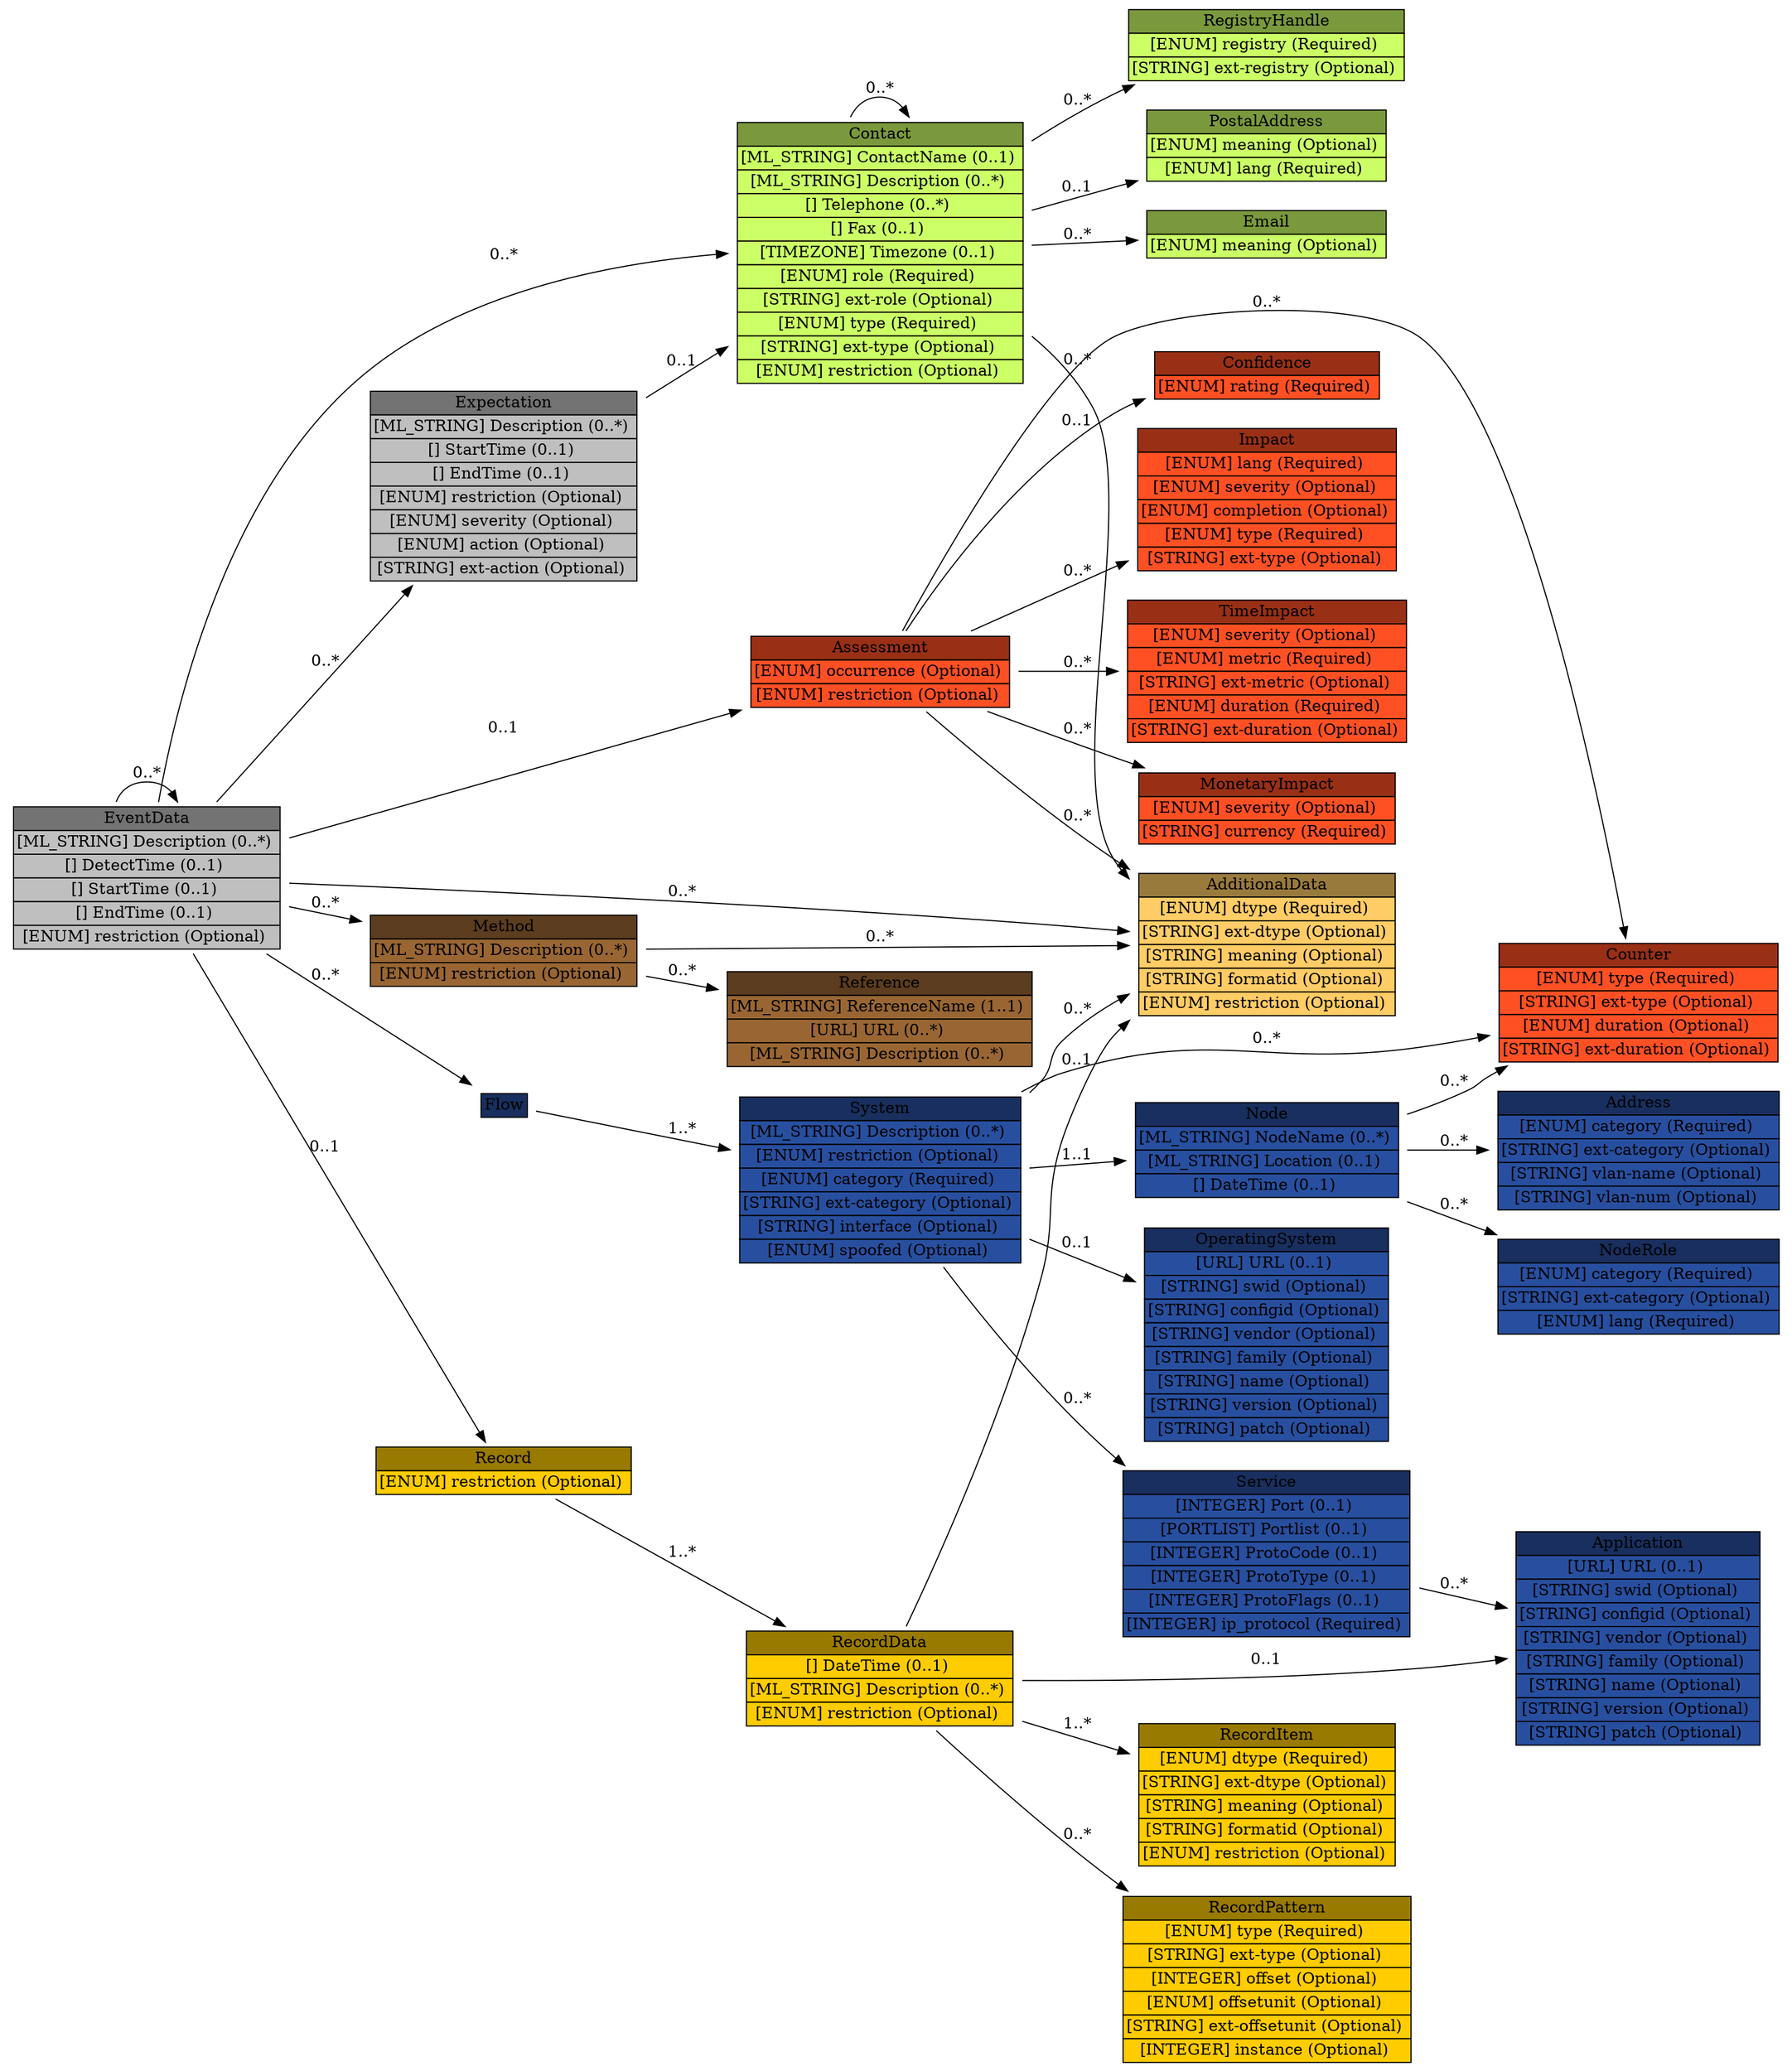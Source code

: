 digraph EventData {
	graph [rankdir=LR];
	node [label="\N"];
	graph [bb="0,0,1542,1762"];
	EventData [label=<<table BORDER="0" CELLBORDER="1" CELLSPACING="0"> <tr > <td BGCOLOR="#737373" HREF="#" TITLE="The EventData class describes a particular event of the incident for a given set of hosts or networks. This description includes the systems from which the activity originated and those targeted, an assessment of the techniques used by the intruder, the impact of the activity on the organization, and any forensic evidence discovered. ">EventData</td> </tr>" %<tr><td BGCOLOR="#bfbfbf" HREF="#" TITLE="A free-form textual description of the event.">[ML_STRING] Description (0..*) </td></tr>%<tr><td BGCOLOR="#bfbfbf" HREF="#" TITLE="The time the event was detected.">[] DetectTime (0..1) </td></tr>%<tr><td BGCOLOR="#bfbfbf" HREF="#" TITLE="The time the event started.">[] StartTime (0..1) </td></tr>%<tr><td BGCOLOR="#bfbfbf" HREF="#" TITLE="The time the event ended.">[] EndTime (0..1) </td></tr>%<tr><td BGCOLOR="#bfbfbf" HREF="#" TITLE="This attribute is defined in Section 3.2.">[ENUM] restriction (Optional) </td></tr>%</table>>, shape=plaintext, pos="122,1014", width="3.3611", height="1.7917"];
	Contact [label=<<table BORDER="0" CELLBORDER="1" CELLSPACING="0"> <tr > <td BGCOLOR="#7a993d" HREF="#" TITLE="The Contact class describes contact information for organizations and personnel involved in the incident. This class allows for the naming of the involved party, specifying contact information for them, and identifying their role in the incident. ">Contact</td> </tr>" %<tr><td BGCOLOR="#CCFF66" HREF="#" TITLE="The name of the contact.  The contact may either be an organization or a person.  The type attribute disambiguates the semantics.">[ML_STRING] ContactName (0..1) </td></tr>%<tr><td BGCOLOR="#CCFF66" HREF="#" TITLE="A free-form description of this contact.  In the case of a person, this is often the organizational title of the individual.">[ML_STRING] Description (0..*) </td></tr>%<tr><td BGCOLOR="#CCFF66" HREF="#" TITLE="The telephone number of the contact.">[] Telephone (0..*) </td></tr>%<tr><td BGCOLOR="#CCFF66" HREF="#" TITLE="The facsimile telephone number of the contact.">[] Fax (0..1) </td></tr>%<tr><td BGCOLOR="#CCFF66" HREF="#" TITLE="The timezone in which the contact resides formatted according to Section 2.9.">[TIMEZONE] Timezone (0..1) </td></tr>%<tr><td BGCOLOR="#CCFF66" HREF="#" TITLE="Indicates the role the contact fulfills.  This attribute is defined as an enumerated list:">[ENUM] role (Required) </td></tr>%<tr><td BGCOLOR="#CCFF66" HREF="#" TITLE="A means by which to extend the role attribute. See Section 5.1.">[STRING] ext-role (Optional) </td></tr>%<tr><td BGCOLOR="#CCFF66" HREF="#" TITLE="Indicates the type of contact being described. This attribute is defined as an enumerated list:">[ENUM] type (Required) </td></tr>%<tr><td BGCOLOR="#CCFF66" HREF="#" TITLE="A means by which to extend the type attribute. See Section 5.1.">[STRING] ext-type (Optional) </td></tr>%<tr><td BGCOLOR="#CCFF66" HREF="#" TITLE="This attribute is defined in Section 3.2.">[ENUM] restriction (Optional) </td></tr>%</table>>, shape=plaintext, pos="754,1553", width="3.6111", height="3.1806"];
	RegistryHandle [label=<<table BORDER="0" CELLBORDER="1" CELLSPACING="0"> <tr > <td BGCOLOR="#7a993d" HREF="#" TITLE="The RegistryHandle class represents a handle into an Internet registry or community-specific database. The handle is specified in the element content and the type attribute specifies the database. ">RegistryHandle</td> </tr>" %<tr><td BGCOLOR="#CCFF66" HREF="#" TITLE="The database to which the handle belongs.  The default value is &#39;local&#39;.  The possible values are:">[ENUM] registry (Required) </td></tr>%<tr><td BGCOLOR="#CCFF66" HREF="#" TITLE="A means by which to extend the registry attribute.  See Section 5.1.">[STRING] ext-registry (Optional) </td></tr>%</table>>, shape=plaintext, pos="1089,1728", width="3.5", height="0.95833"];
	PostalAddress [label=<<table BORDER="0" CELLBORDER="1" CELLSPACING="0"> <tr > <td BGCOLOR="#7a993d" HREF="#" TITLE="The PostalAddress class specifies a postal address formatted according to the POSTAL data type (Section 2.11). ">PostalAddress</td> </tr>" %<tr><td BGCOLOR="#CCFF66" HREF="#" TITLE="A free-form description of the element content.">[ENUM] meaning (Optional) </td></tr>%<tr><td BGCOLOR="#CCFF66" HREF="#" TITLE="A valid language code per RFC 4646 [7] constrained by the definition of &quot;xs:language&quot;.  The interpretation of this code is described in Section 6.">[ENUM] lang (Required) </td></tr>%</table>>, shape=plaintext, pos="1089,1642", width="3.0278", height="0.95833"];
	Email [label=<<table BORDER="0" CELLBORDER="1" CELLSPACING="0"> <tr > <td BGCOLOR="#7a993d" HREF="#" TITLE="The Email class specifies an email address formatted according to EMAIL data type (Section 2.14). ">Email</td> </tr>" %<tr><td BGCOLOR="#CCFF66" HREF="#" TITLE="A free-form description of the element content (e.g., hours of coverage for a given number).">[ENUM] meaning (Optional) </td></tr>%</table>>, shape=plaintext, pos="1089,1566", width="3.0278", height="0.68056"];
	AdditionalData [label=<<table BORDER="0" CELLBORDER="1" CELLSPACING="0"> <tr > <td BGCOLOR="#997a3d" HREF="#" TITLE="The AdditionalData class serves as an extension mechanism for information not otherwise represented in the data model. For relatively simple information, atomic data types (e.g., integers, strings) are provided with a mechanism to annotate their meaning. The class can also be used to extend the data model (and the associated Schema) to support proprietary extensions by encapsulating entire XML documents conforming to another Schema (e.g., IDMEF). A detailed discussion for extending the data model and the schema can be found in Section 5. ">AdditionalData</td> </tr>" %<tr><td BGCOLOR="#FFCC66" HREF="#" TITLE="The data type of the element content.  The permitted values for this attribute are shown below.  The default value is &quot;string&quot;.">[ENUM] dtype (Required) </td></tr>%<tr><td BGCOLOR="#FFCC66" HREF="#" TITLE="A means by which to extend the dtype attribute.  See Section 5.1.">[STRING] ext-dtype (Optional) </td></tr>%<tr><td BGCOLOR="#FFCC66" HREF="#" TITLE="A free-form description of the element content.">[STRING] meaning (Optional) </td></tr>%<tr><td BGCOLOR="#FFCC66" HREF="#" TITLE="An identifier referencing the format and semantics of the element content.">[STRING] formatid (Optional) </td></tr>%<tr><td BGCOLOR="#FFCC66" HREF="#" TITLE="This attribute has been defined in Section 3.2.">[ENUM] restriction (Optional) </td></tr>%</table>>, shape=plaintext, pos="1089,960", width="3.2778", height="1.7917"];
	Assessment [label=<<table BORDER="0" CELLBORDER="1" CELLSPACING="0"> <tr > <td BGCOLOR="#993016" HREF="#" TITLE="The Assessment class describes the technical and non-technical repercussions of the incident on the CSIRT&#39;s constituency. ">Assessment</td> </tr>" %<tr><td BGCOLOR="#FF5024" HREF="#" TITLE="Specifies whether the assessment is describing actual or potential outcomes.  The default is &quot;actual&quot; and is assumed if not specified.">[ENUM] occurrence (Optional) </td></tr>%<tr><td BGCOLOR="#FF5024" HREF="#" TITLE="This attribute is defined in Section 3.2.">[ENUM] restriction (Optional) </td></tr>%</table>>, shape=plaintext, pos="754,1192", width="3.25", height="0.95833"];
	Impact [label=<<table BORDER="0" CELLBORDER="1" CELLSPACING="0"> <tr > <td BGCOLOR="#993016" HREF="#" TITLE="The Impact class allows for categorizing and describing the technical impact of the incident on the network of an organization. ">Impact</td> </tr>" %<tr><td BGCOLOR="#FF5024" HREF="#" TITLE="A valid language code per RFC 4646 [7] constrained by the definition of &quot;xs:language&quot;.  The interpretation of this code is described in Section 6.">[ENUM] lang (Required) </td></tr>%<tr><td BGCOLOR="#FF5024" HREF="#" TITLE="An estimate of the relative severity of the activity.  The permitted values are shown below.  There is no default value.">[ENUM] severity (Optional) </td></tr>%<tr><td BGCOLOR="#FF5024" HREF="#" TITLE="An indication whether the described activity was successful.  The permitted values are shown below.  There is no default value.">[ENUM] completion (Optional) </td></tr>%<tr><td BGCOLOR="#FF5024" HREF="#" TITLE="Classifies the malicious activity into incident categories.  The permitted values are shown below.  The default value is &quot;other&quot;.">[ENUM] type (Required) </td></tr>%<tr><td BGCOLOR="#FF5024" HREF="#" TITLE="A means by which to extend the type attribute. See Section 5.1.">[STRING] ext-type (Optional) </td></tr>%</table>>, shape=plaintext, pos="1089,1338", width="3.25", height="1.7917"];
	TimeImpact [label=<<table BORDER="0" CELLBORDER="1" CELLSPACING="0"> <tr > <td BGCOLOR="#993016" HREF="#" TITLE="The TimeImpact class describes the impact of the incident on an organization as a function of time. It provides a way to convey down time and recovery time. ">TimeImpact</td> </tr>" %<tr><td BGCOLOR="#FF5024" HREF="#" TITLE="An estimate of the relative severity of the activity.  The permitted values are shown below.  There is no default value.">[ENUM] severity (Optional) </td></tr>%<tr><td BGCOLOR="#FF5024" HREF="#" TITLE="Defines the metric in which the time is expressed.  The permitted values are shown below.  There is no default value.">[ENUM] metric (Required) </td></tr>%<tr><td BGCOLOR="#FF5024" HREF="#" TITLE="A means by which to extend the metric attribute.  See Section 5.1.">[STRING] ext-metric (Optional) </td></tr>%<tr><td BGCOLOR="#FF5024" HREF="#" TITLE="Defines a unit of time, that when combined with the metric attribute, fully describes a metric of impact that will be conveyed in the element content.  The permitted values are shown below.  The default value is &quot;hour&quot;.">[ENUM] duration (Required) </td></tr>%<tr><td BGCOLOR="#FF5024" HREF="#" TITLE="A means by which to extend the duration attribute.  See Section 5.1.">[STRING] ext-duration (Optional) </td></tr>%</table>>, shape=plaintext, pos="1089,1192", width="3.5556", height="1.7917"];
	MonetaryImpact [label=<<table BORDER="0" CELLBORDER="1" CELLSPACING="0"> <tr > <td BGCOLOR="#993016" HREF="#" TITLE="The MonetaryImpact class describes the financial impact of the activity on an organization. For example, this impact may consider losses due to the cost of the investigation or recovery, diminished ">MonetaryImpact</td> </tr>" %<tr><td BGCOLOR="#FF5024" HREF="#" TITLE="An estimate of the relative severity of the activity.  The permitted values are shown below.  There is no default value.">[ENUM] severity (Optional) </td></tr>%<tr><td BGCOLOR="#FF5024" HREF="#" TITLE="Defines the currency in which the monetary impact is expressed.  The permitted values are defined in ISO 4217:2001, Codes for the representation of currencies and funds [14].  There is no default value.">[STRING] currency (Required) </td></tr>%</table>>, shape=plaintext, pos="1089,1076", width="3.2222", height="0.95833"];
	Counter [label=<<table BORDER="0" CELLBORDER="1" CELLSPACING="0"> <tr > <td BGCOLOR="#993016" HREF="#" TITLE="The Counter class summarize multiple occurrences of some event, or conveys counts or rates on various features (e.g., packets, sessions, events). ">Counter</td> </tr>" %<tr><td BGCOLOR="#FF5024" HREF="#" TITLE="Specifies the units of the element content.">[ENUM] type (Required) </td></tr>%<tr><td BGCOLOR="#FF5024" HREF="#" TITLE="A means by which to extend the type attribute. See Section 5.1.">[STRING] ext-type (Optional) </td></tr>%<tr><td BGCOLOR="#FF5024" HREF="#" TITLE="If present, the Counter class represents a rate rather than a count over the entire event.  In that case, this attribute specifies the denominator of the rate (where the type attribute specified the nominator).  The possible values of this attribute are defined in Section 3.10.2">[ENUM] duration (Optional) </td></tr>%<tr><td BGCOLOR="#FF5024" HREF="#" TITLE="A means by which to extend the duration attribute.  See Section 5.1.">[STRING] ext-duration (Optional) </td></tr>%</table>>, shape=plaintext, pos="1413,907", width="3.5556", height="1.5139"];
	Confidence [label=<<table BORDER="0" CELLBORDER="1" CELLSPACING="0"> <tr > <td BGCOLOR="#993016" HREF="#" TITLE="The Confidence class represents a best estimate of the validity and accuracy of the described impact (see Section 3.10) of the incident activity. This estimate can be expressed as a category or a numeric calculation. ">Confidence</td> </tr>" %<tr><td BGCOLOR="#FF5024" HREF="#" TITLE="A rating of the analytical validity of the specified Assessment.  The permitted values are shown below. There is no default value.">[ENUM] rating (Required) </td></tr>%</table>>, shape=plaintext, pos="1089,1444", width="2.8056", height="0.68056"];
	Method [label=<<table BORDER="0" CELLBORDER="1" CELLSPACING="0"> <tr > <td BGCOLOR="#5c3d1f" HREF="#" TITLE="The Method class describes the methodology used by the intruder to perpetrate the events of the incident. This class consists of a list of references describing the attack method and a free form description of the technique. ">Method</td> </tr>" %<tr><td BGCOLOR="#996633" HREF="#" TITLE="A free-form text description of the methodology used by the intruder.">[ML_STRING] Description (0..*) </td></tr>%<tr><td BGCOLOR="#996633" HREF="#" TITLE="This attribute is defined in Section 3.2.">[ENUM] restriction (Optional) </td></tr>%</table>>, shape=plaintext, pos="430,952", width="3.3611", height="0.95833"];
	Reference [label=<<table BORDER="0" CELLBORDER="1" CELLSPACING="0"> <tr > <td BGCOLOR="#5c3d1f" HREF="#" TITLE="The Reference class is a reference to a vulnerability, IDS alert, malware sample, advisory, or attack technique. A reference consists of a name, a URL to this reference, and an optional description. ">Reference</td> </tr>" %<tr><td BGCOLOR="#996633" HREF="#" TITLE="Name of the reference.">[ML_STRING] ReferenceName (1..1) </td></tr>%<tr><td BGCOLOR="#996633" HREF="#" TITLE="A URL associated with the reference.">[URL] URL (0..*) </td></tr>%<tr><td BGCOLOR="#996633" HREF="#" TITLE="A free-form text description of this reference.">[ML_STRING] Description (0..*) </td></tr>%</table>>, shape=plaintext, pos="754,889", width="3.8056", height="1.2361"];
	Flow [label=<<table BORDER="0" CELLBORDER="1" CELLSPACING="0"> <tr > <td BGCOLOR="#182f5f" HREF="#" TITLE="The Flow class groups related the source and target hosts. ">Flow</td> </tr>" %</table>>, shape=plaintext, pos="430,818", width="0.77778", height="0.5"];
	System [label=<<table BORDER="0" CELLBORDER="1" CELLSPACING="0"> <tr > <td BGCOLOR="#182f5f" HREF="#" TITLE="The System class describes a system or network involved in an event. The systems or networks represented by this class are categorized according to the role they played in the incident through the category attribute. The value of this category attribute dictates the semantics of the aggregated classes in the System class. If the category attribute has a value of &quot;source&quot;, then the aggregated classes denote the machine and service from which the activity is originating. With a category attribute value of &quot;target&quot; or &quot;intermediary&quot;, then the machine or service is the one targeted in the activity. A value of &quot;sensor&quot; dictates that this System was part of an instrumentation to monitor the network. ">System</td> </tr>" %<tr><td BGCOLOR="#284f9f" HREF="#" TITLE="A free-form text description of the System.">[ML_STRING] Description (0..*) </td></tr>%<tr><td BGCOLOR="#284f9f" HREF="#" TITLE="This attribute is defined in Section 3.2.">[ENUM] restriction (Optional) </td></tr>%<tr><td BGCOLOR="#284f9f" HREF="#" TITLE="Classifies the role the host or network played in the incident.  The possible values are:">[ENUM] category (Required) </td></tr>%<tr><td BGCOLOR="#284f9f" HREF="#" TITLE="A means by which to extend the category attribute.  See Section 5.1.">[STRING] ext-category (Optional) </td></tr>%<tr><td BGCOLOR="#284f9f" HREF="#" TITLE="Specifies the interface on which the event(s) on this System originated.  If the Node class specifies a network rather than a host, this attribute has no meaning.">[STRING] interface (Optional) </td></tr>%<tr><td BGCOLOR="#284f9f" HREF="#" TITLE="An indication of confidence in whether this System was the true target or attacking host.  The permitted values for this attribute are shown below.  The default value is &quot;unknown&quot;.">[ENUM] spoofed (Optional) </td></tr>%</table>>, shape=plaintext, pos="754,753", width="3.5833", height="2.0694"];
	"Node" [label=<<table BORDER="0" CELLBORDER="1" CELLSPACING="0"> <tr > <td BGCOLOR="#182f5f" HREF="#" TITLE="The Node class names a system (e.g., PC, router) or network. ">Node</td> </tr>" %<tr><td BGCOLOR="#284f9f" HREF="#" TITLE="The name of the Node (e.g., fully qualified domain name).  This information MUST be provided if no Address information is given.">[ML_STRING] NodeName (0..*) </td></tr>%<tr><td BGCOLOR="#284f9f" HREF="#" TITLE="A free-from description of the physical location of the equipment.">[ML_STRING] Location (0..1) </td></tr>%<tr><td BGCOLOR="#284f9f" HREF="#" TITLE="A timestamp of when the resolution between the name and address was performed.  This information SHOULD be provided if both an Address and NodeName are specified.">[] DateTime (0..1) </td></tr>%</table>>, shape=plaintext, pos="1089,781", width="3.3333", height="1.2361"];
	Address [label=<<table BORDER="0" CELLBORDER="1" CELLSPACING="0"> <tr > <td BGCOLOR="#182f5f" HREF="#" TITLE="The Address class represents a hardware (layer-2), network (layer-3), or application (layer-7) address. ">Address</td> </tr>" %<tr><td BGCOLOR="#284f9f" HREF="#" TITLE="The type of address represented.  The permitted values for this attribute are shown below.  The default value is &quot;ipv4-addr&quot;.">[ENUM] category (Required) </td></tr>%<tr><td BGCOLOR="#284f9f" HREF="#" TITLE="A means by which to extend the category attribute.  See Section 5.1.">[STRING] ext-category (Optional) </td></tr>%<tr><td BGCOLOR="#284f9f" HREF="#" TITLE="The name of the Virtual LAN to which the address belongs.">[STRING] vlan-name (Optional) </td></tr>%<tr><td BGCOLOR="#284f9f" HREF="#" TITLE="The number of the Virtual LAN to which the address belongs.">[STRING] vlan-num (Optional) </td></tr>%</table>>, shape=plaintext, pos="1413,781", width="3.5833", height="1.5139"];
	NodeRole [label=<<table BORDER="0" CELLBORDER="1" CELLSPACING="0"> <tr > <td BGCOLOR="#182f5f" HREF="#" TITLE="The NodeRole class describes the intended function performed by a particular host. ">NodeRole</td> </tr>" %<tr><td BGCOLOR="#284f9f" HREF="#" TITLE="Functionality provided by a node.">[ENUM] category (Required) </td></tr>%<tr><td BGCOLOR="#284f9f" HREF="#" TITLE="A means by which to extend the category attribute.  See Section 5.1.">[STRING] ext-category (Optional) </td></tr>%<tr><td BGCOLOR="#284f9f" HREF="#" TITLE="A valid language code per RFC 4646 [7] constrained by the definition of &quot;xs:language&quot;.  The interpretation of this code is described in Section 6.">[ENUM] lang (Required) </td></tr>%</table>>, shape=plaintext, pos="1413,665", width="3.5833", height="1.2361"];
	Service [label=<<table BORDER="0" CELLBORDER="1" CELLSPACING="0"> <tr > <td BGCOLOR="#182f5f" HREF="#" TITLE="The Service class describes a network service of a host or network. The service is identified by specific port or list of ports, along with the application listening on that port. ">Service</td> </tr>" %<tr><td BGCOLOR="#284f9f" HREF="#" TITLE="A port number.">[INTEGER] Port (0..1) </td></tr>%<tr><td BGCOLOR="#284f9f" HREF="#" TITLE="A list of port numbers formatted according to Section 2.10.">[PORTLIST] Portlist (0..1) </td></tr>%<tr><td BGCOLOR="#284f9f" HREF="#" TITLE="A layer-4 protocol-specific code field (e.g., ICMP code field).">[INTEGER] ProtoCode (0..1) </td></tr>%<tr><td BGCOLOR="#284f9f" HREF="#" TITLE="A layer-4 protocol specific type field (e.g., ICMP type field).">[INTEGER] ProtoType (0..1) </td></tr>%<tr><td BGCOLOR="#284f9f" HREF="#" TITLE="A layer-4 protocol specific flag field (e.g., TCP flag field).">[INTEGER] ProtoFlags (0..1) </td></tr>%<tr><td BGCOLOR="#284f9f" HREF="#" TITLE="The IANA protocol number.">[INTEGER] ip_protocol (Required) </td></tr>%</table>>, shape=plaintext, pos="1089,439", width="3.5556", height="2.0694"];
	Application [label=<<table BORDER="0" CELLBORDER="1" CELLSPACING="0"> <tr > <td BGCOLOR="#182f5f" HREF="#" TITLE="The Application class describes an application running on a System providing a Service. ">Application</td> </tr>" %<tr><td BGCOLOR="#284f9f" HREF="#" TITLE="A URL describing the application.">[URL] URL (0..1) </td></tr>%<tr><td BGCOLOR="#284f9f" HREF="#" TITLE="An identifier that can be used to reference this software.">[STRING] swid (Optional) </td></tr>%<tr><td BGCOLOR="#284f9f" HREF="#" TITLE="An identifier that can be used to reference a particular configuration of this software.">[STRING] configid (Optional) </td></tr>%<tr><td BGCOLOR="#284f9f" HREF="#" TITLE="Vendor name of the software.">[STRING] vendor (Optional) </td></tr>%<tr><td BGCOLOR="#284f9f" HREF="#" TITLE="Family of the software.">[STRING] family (Optional) </td></tr>%<tr><td BGCOLOR="#284f9f" HREF="#" TITLE="Name of the software.">[STRING] name (Optional) </td></tr>%<tr><td BGCOLOR="#284f9f" HREF="#" TITLE="Version of the software.">[STRING] version (Optional) </td></tr>%<tr><td BGCOLOR="#284f9f" HREF="#" TITLE="Patch or service pack level of the software.">[STRING] patch (Optional) </td></tr>%</table>>, shape=plaintext, pos="1413,366", width="3.0833", height="2.625"];
	OperatingSystem [label=<<table BORDER="0" CELLBORDER="1" CELLSPACING="0"> <tr > <td BGCOLOR="#182f5f" HREF="#" TITLE="The OperatingSystem class describes the operating system running on a System. The definition is identical to the Application class (Section 3.17.1). ">OperatingSystem</td> </tr>" %<tr><td BGCOLOR="#284f9f" HREF="#" TITLE="A URL describing the application.">[URL] URL (0..1) </td></tr>%<tr><td BGCOLOR="#284f9f" HREF="#" TITLE="An identifier that can be used to reference this software.">[STRING] swid (Optional) </td></tr>%<tr><td BGCOLOR="#284f9f" HREF="#" TITLE="An identifier that can be used to reference a particular configuration of this software.">[STRING] configid (Optional) </td></tr>%<tr><td BGCOLOR="#284f9f" HREF="#" TITLE="Vendor name of the software.">[STRING] vendor (Optional) </td></tr>%<tr><td BGCOLOR="#284f9f" HREF="#" TITLE="Family of the software.">[STRING] family (Optional) </td></tr>%<tr><td BGCOLOR="#284f9f" HREF="#" TITLE="Name of the software.">[STRING] name (Optional) </td></tr>%<tr><td BGCOLOR="#284f9f" HREF="#" TITLE="Version of the software.">[STRING] version (Optional) </td></tr>%<tr><td BGCOLOR="#284f9f" HREF="#" TITLE="Patch or service pack level of the software.">[STRING] patch (Optional) </td></tr>%</table>>, shape=plaintext, pos="1089,625", width="3.0833", height="2.625"];
	Expectation [label=<<table BORDER="0" CELLBORDER="1" CELLSPACING="0"> <tr > <td BGCOLOR="#737373" HREF="#" TITLE="The Expectation class conveys to the recipient of the IODEF document the actions the sender is requesting. The scope of the requested action is limited to purview of the EventData class in which this class is aggregated. ">Expectation</td> </tr>" %<tr><td BGCOLOR="#bfbfbf" HREF="#" TITLE="A free-form description of the desired action(s).">[ML_STRING] Description (0..*) </td></tr>%<tr><td BGCOLOR="#bfbfbf" HREF="#" TITLE="The time at which the action should be performed.  A timestamp that is earlier than the ReportTime specified in the Incident class denotes that the expectation should be fulfilled as soon as possible.  The absence of this element leaves the execution of the expectation to the discretion of the recipient.">[] StartTime (0..1) </td></tr>%<tr><td BGCOLOR="#bfbfbf" HREF="#" TITLE="The time by which the action should be completed. If the action is not carried out by this time, it should no longer be performed.">[] EndTime (0..1) </td></tr>%<tr><td BGCOLOR="#bfbfbf" HREF="#" TITLE="This attribute is defined in Section 3.2.">[ENUM] restriction (Optional) </td></tr>%<tr><td BGCOLOR="#bfbfbf" HREF="#" TITLE="Indicates the desired priority of the action. This attribute is an enumerated list with no default value, and the semantics of these relative measures are context dependent.">[ENUM] severity (Optional) </td></tr>%<tr><td BGCOLOR="#bfbfbf" HREF="#" TITLE="Classifies the type of action requested.  This attribute is an enumerated list with no default value.">[ENUM] action (Optional) </td></tr>%<tr><td BGCOLOR="#bfbfbf" HREF="#" TITLE="A means by which to extend the action attribute.  See Section 5.1.">[STRING] ext-action (Optional) </td></tr>%</table>>, shape=plaintext, pos="430,1330", width="3.3611", height="2.3472"];
	Record [label=<<table BORDER="0" CELLBORDER="1" CELLSPACING="0"> <tr > <td BGCOLOR="#997a00" HREF="#" TITLE="The Record class is a container class for log and audit data that provides supportive information about the incident. The source of this data will often be the output of monitoring tools. These logs should substantiate the activity described in the document. ">Record</td> </tr>" %<tr><td BGCOLOR="#ffcc00" HREF="#" TITLE="This attribute has been defined in Section 3.2.">[ENUM] restriction (Optional) </td></tr>%</table>>, shape=plaintext, pos="430,527", width="3.1667", height="0.68056"];
	RecordData [label=<<table BORDER="0" CELLBORDER="1" CELLSPACING="0"> <tr > <td BGCOLOR="#997a00" HREF="#" TITLE="The RecordData class groups log or audit data from a given sensor (e.g., IDS, firewall log) and provides a way to annotate the output. ">RecordData</td> </tr>" %<tr><td BGCOLOR="#ffcc00" HREF="#" TITLE="Timestamp of the RecordItem data.">[] DateTime (0..1) </td></tr>%<tr><td BGCOLOR="#ffcc00" HREF="#" TITLE="Free-form textual description of the provided RecordItem data.  At minimum, this description should convey the significance of the provided RecordItem data.">[ML_STRING] Description (0..*) </td></tr>%<tr><td BGCOLOR="#ffcc00" HREF="#" TITLE="This attribute has been defined in Section 3.2.">[ENUM] restriction (Optional) </td></tr>%</table>>, shape=plaintext, pos="754,330", width="3.3611", height="1.2361"];
	RecordPattern [label=<<table BORDER="0" CELLBORDER="1" CELLSPACING="0"> <tr > <td BGCOLOR="#997a00" HREF="#" TITLE="The RecordPattern class describes where in the content of the RecordItem relevant information can be found. It provides a way to reference subsets of information, identified by a pattern, in a large log file, audit trail, or forensic data. ">RecordPattern</td> </tr>" %<tr><td BGCOLOR="#ffcc00" HREF="#" TITLE="Describes the type of pattern being specified in the element content.  The default is &quot;regex&quot;.">[ENUM] type (Required) </td></tr>%<tr><td BGCOLOR="#ffcc00" HREF="#" TITLE="A means by which to extend the type attribute. See Section 5.1.">[STRING] ext-type (Optional) </td></tr>%<tr><td BGCOLOR="#ffcc00" HREF="#" TITLE="Amount of units (determined by the offsetunit attribute) to seek into the RecordItem data before matching the pattern.">[INTEGER] offset (Optional) </td></tr>%<tr><td BGCOLOR="#ffcc00" HREF="#" TITLE="Describes the units of the offset attribute. The default is &quot;line&quot;.">[ENUM] offsetunit (Optional) </td></tr>%<tr><td BGCOLOR="#ffcc00" HREF="#" TITLE="A means by which to extend the offsetunit attribute.  See Section 5.1.">[STRING] ext-offsetunit (Optional) </td></tr>%<tr><td BGCOLOR="#ffcc00" HREF="#" TITLE="Number of types to apply the specified pattern.">[INTEGER] instance (Optional) </td></tr>%</table>>, shape=plaintext, pos="1089,74", width="3.6667", height="2.0694"];
	RecordItem [label=<<table BORDER="0" CELLBORDER="1" CELLSPACING="0"> <tr > <td BGCOLOR="#997a00" HREF="#" TITLE="The RecordItem class provides a way to incorporate relevant logs, audit trails, or forensic data to support the conclusions made during the course of analyzing the incident. The class supports both the direct encapsulation of the data, as well as, provides primitives to reference data stored elsewhere. ">RecordItem</td> </tr>" %<tr><td BGCOLOR="#ffcc00" HREF="#" TITLE="The data type of the element content.  The permitted values for this attribute are shown below.  The default value is &quot;string&quot;.">[ENUM] dtype (Required) </td></tr>%<tr><td BGCOLOR="#ffcc00" HREF="#" TITLE="A means by which to extend the dtype attribute.  See Section 5.1.">[STRING] ext-dtype (Optional) </td></tr>%<tr><td BGCOLOR="#ffcc00" HREF="#" TITLE="A free-form description of the element content.">[STRING] meaning (Optional) </td></tr>%<tr><td BGCOLOR="#ffcc00" HREF="#" TITLE="An identifier referencing the format and semantics of the element content.">[STRING] formatid (Optional) </td></tr>%<tr><td BGCOLOR="#ffcc00" HREF="#" TITLE="This attribute has been defined in Section 3.2.">[ENUM] restriction (Optional) </td></tr>%</table>>, shape=plaintext, pos="1089,230", width="3.2778", height="1.7917"];
	Contact -> RegistryHandle [label="0..*", pos="e,976.41,1694 884.72,1645.5 907.86,1659.8 932.19,1673.6 956,1685 959.59,1686.7 963.27,1688.4 967.01,1690", lp="924,1681.5"];
	Contact -> PostalAddress [label="0..1", pos="e,979.79,1613 884.96,1587.8 913.03,1595.2 942.54,1603.1 970.12,1610.4", lp="924,1608.5"];
	Contact -> Email [label="0..*", pos="e,979.79,1561.8 884.96,1558.1 912.91,1559.2 942.28,1560.3 969.76,1561.4", lp="924,1567.5"];
	Contact -> Contact [label="0..*", pos="e,779.77,1667.1 728.23,1667.1 733.46,1678 742.05,1685 754,1685 762.4,1685 769.15,1681.6 774.23,1675.7", lp="754,1693.5"];
	Contact -> AdditionalData [label="0..*", pos="e,970.27,1015.1 884.87,1481 906.03,1463.5 925.17,1442.8 938,1419 978.71,1343.4 910.55,1105.9 956,1033 958.27,1029.4 960.8,1025.9\
 963.53,1022.6", lp="924,1461.5"];
	EventData -> Contact [label="0..*", pos="e,623.26,1543.8 133.8,1078.3 153.71,1168.5 202.61,1331.7 308,1423 392.86,1496.5 517.3,1528.5 613.19,1542.4", lp="430,1539.5"];
	Assessment -> Impact [label="0..*", pos="e,971.93,1287 832.12,1226 870.93,1243 918.79,1263.8 962.64,1282.9", lp="924,1278.5"];
	Assessment -> TimeImpact [label="0..*", pos="e,960.48,1192 871.17,1192 896.76,1192 924.09,1192 950.43,1192", lp="924,1200.5"];
	Assessment -> MonetaryImpact [label="0..*", pos="e,982.54,1110.1 846.03,1158 880.44,1145.5 919.93,1131.3 956,1119 961.52,1117.1 967.17,1115.2 972.88,1113.3", lp="924,1143.5"];
	Assessment -> Counter [label="0..*", pos="e,1403.1,961.26 772.52,1226 811.36,1295.9 902.15,1451 956,1477 1009.2,1502.7 1174,1511.5 1222,1477 1306.1,1416.5 1374.6,1107 1401.2\
,971.13", lp="1089,1507.5"];
	Assessment -> Confidence [label="0..1", pos="e,987.74,1425.6 775.93,1226.3 808.94,1275.1 876.1,1363.7 956,1411 962.99,1415.1 970.47,1418.8 978.2,1421.9", lp="924,1406.5"];
	Assessment -> AdditionalData [label="0..*", pos="e,970.2,1023.9 793.16,1158 832.83,1124.3 896.63,1072.3 956,1033 957.87,1031.8 959.77,1030.5 961.69,1029.3", lp="924,1070.5"];
	EventData -> Assessment [label="0..1", pos="e,636.79,1159 243.86,1048.3 353.99,1079.3 515.5,1124.8 627.16,1156.3", lp="430,1143.5"];
	Method -> Reference [label="0..*", pos="e,616.24,915.79 551.57,928.36 569.45,924.88 588.04,921.27 606.38,917.7", lp="584,933.5"];
	Method -> AdditionalData [label="0..*", pos="e,970.29,958.56 551.64,953.48 667.64,954.88 841.73,957 960.09,958.44", lp="754,966.5"];
	EventData -> Method [label="0..*", pos="e,308.32,973.93 243.73,986.77 249.91,985.48 256.02,984.21 262,983 273.81,980.6 286.11,978.19 298.43,975.82", lp="276,991.5"];
	"Node" -> Address [label="0..*", pos="e,1283.8,781 1209.2,781 1230.2,781 1252.2,781 1273.6,781", lp="1253,789.5"];
	"Node" -> NodeRole [label="0..*", pos="e,1290,709.03 1209.2,737.97 1232.4,729.67 1256.8,720.93 1280.3,712.49", lp="1253,735.5"];
	"Node" -> Counter [label="0..*", pos="e,1299,852.97 1209.4,807.48 1228.8,813.68 1248.3,821.13 1266,830 1275.1,834.55 1275.4,838.64 1284,844 1286,845.23 1288,846.46 1290\
,847.68", lp="1253,838.5"];
	System -> "Node" [label="1..1", pos="e,968.82,770.95 883.04,763.79 907.83,765.86 933.8,768.03 958.63,770.1", lp="924,776.5"];
	Service -> Application [label="0..*", pos="e,1301.4,391.15 1217.5,410.04 1241.9,404.55 1267.3,398.82 1291.5,393.38", lp="1253,413.5"];
	System -> Service [label="0..*", pos="e,966.9,513.11 809.59,678.74 847.66,630.76 901.03,568.79 956,522 956.99,521.16 957.99,520.32 959,519.48", lp="924,570.5"];
	System -> OperatingSystem [label="0..1", pos="e,977.49,667.61 883.04,703.69 910.9,693.05 940.27,681.83 967.82,671.3", lp="924,701.5"];
	System -> Counter [label="0..*", pos="e,1284.4,879.94 877.41,827.17 882.34,830.15 887.22,833.1 892,836 900.02,840.86 901.07,844.13 910,847 1042.4,889.56 1084.2,851.64\
 1222,870 1238.9,872.26 1256.6,875.06 1274.1,878.12", lp="1089,878.5"];
	System -> AdditionalData [label="0..*", pos="e,970.12,917.95 883.19,826.88 886.26,829.84 889.2,832.88 892,836 904.74,850.21 896.57,861.43 910,875 924.72,889.89 942.56,902.5 \
961.21,913.08", lp="924,904.5"];
	Flow -> System [label="1..*", pos="e,624.79,778.92 458.75,812.23 494.04,805.15 556.38,792.65 614.71,780.94", lp="584,798.5"];
	EventData -> Flow [label="0..*", pos="e,401.42,836.19 222.85,949.82 281.16,912.72 351.06,868.24 392.93,841.59", lp="276,930.5"];
	Expectation -> Contact [label="0..1", pos="e,623.35,1463.1 551.57,1413.7 572.25,1427.9 593.88,1442.8 614.98,1457.3", lp="584,1449.5"];
	EventData -> Expectation [label="0..*", pos="e,348.08,1246 184.7,1078.3 229.72,1124.5 291.03,1187.4 341.1,1238.8", lp="276,1190.5"];
	RecordData -> Application [label="0..1", pos="e,1301.4,347.91 875.9,328.31 970.46,327.97 1104.7,329.62 1222,339 1244.5,340.8 1268.3,343.52 1291.3,346.55", lp="1089,347.5"];
	RecordData -> RecordPattern [label="0..*", pos="e,968.47,148.07 801.3,285.93 841.2,249.63 900.53,197.7 956,157 957.4,155.98 958.8,154.95 960.22,153.93", lp="924,196.5"];
	RecordData -> RecordItem [label="1..*", pos="e,970.28,265.44 875.89,293.61 903.42,285.4 932.73,276.65 960.52,268.35", lp="924,291.5"];
	RecordData -> AdditionalData [label="0..1", pos="e,970.39,895.78 775.88,374.2 806.53,437.96 861.86,560.19 892,670 906.16,721.58 893.95,737.97 910,789 913.46,800 948.14,873.56 956\
,882 958.23,884.4 960.56,886.75 962.96,889.05", lp="924,857.5"];
	Record -> RecordData [label="1..*", pos="e,681.58,374.03 469.73,502.84 520.1,472.21 608.19,418.66 673,379.25", lp="584,449.5"];
	EventData -> Record [label="0..1", pos="e,414.67,551.24 162.58,949.83 229.04,844.76 358.72,639.71 409.19,559.9", lp="276,794.5"];
	EventData -> EventData [label="0..*", pos="e,148.72,1078.3 95.284,1078.3 99.108,1088.8 108.01,1096 122,1096 131.62,1096 138.83,1092.6 143.64,1087", lp="122,1104.5"];
	EventData -> AdditionalData [label="0..*", pos="e,970.32,972.4 243.81,1010.4 395.7,1005.5 663.26,995.4 892,979 914.09,977.42 937.55,975.42 960.28,973.33", lp="584,1006.5"];
}
